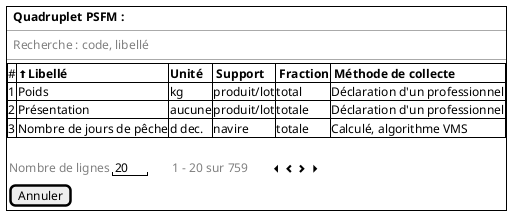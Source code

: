 @startsalt
{
  {+
    { | . |  <b>Quadruplet PSFM :  | . | . | . | . }
    --
    { | . | <font color=grey>Recherche : code, libellé  | . }
    --
	{#
      # | <&arrow-thick-top><b>Libellé     | <b>Unité   | <b> Support | <b> Fraction | <b> Méthode de collecte
      1 | Poids        | kg | produit/lot | total | Déclaration d'un professionnel
      2 | Présentation        | aucune | produit/lot | totale | Déclaration d'un professionnel
      3 | Nombre de jours de pêche        | d dec. | navire | totale | Calculé, algorithme VMS
    }
    .
    {
       { <font color=grey>Nombre de lignes</font> |  " 20 "  | . | . | . | . | <font color=grey>1 - 20 sur 759 | . | . | . | . | <&caret-left> <&chevron-left> <&chevron-right> <&caret-right> }
    }
    { [Annuler] }
    }
 }
@endsalt